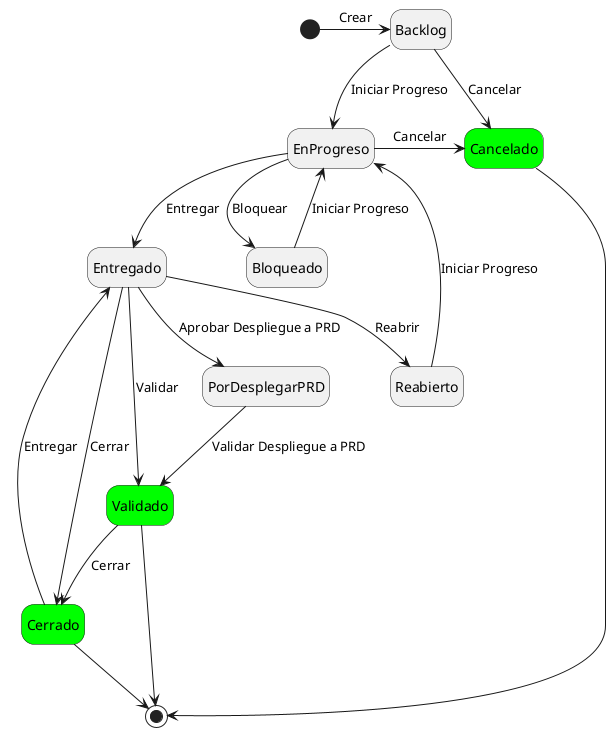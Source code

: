 @startuml
hide empty description

[*] -right-> Backlog : Crear
Backlog --> Cancelado : Cancelar
Backlog --> EnProgreso : Iniciar Progreso
EnProgreso --> Entregado : Entregar
Entregado --> Reabierto : Reabrir
Reabierto --> EnProgreso : Iniciar Progreso
EnProgreso -right-> Cancelado : Cancelar
EnProgreso --> Bloqueado : Bloquear
Bloqueado --> EnProgreso : Iniciar Progreso
Entregado --> Validado : Validar
Validado --> Cerrado : Cerrar
Entregado --> Cerrado : Cerrar
Entregado --> PorDesplegarPRD : Aprobar Despliegue a PRD
PorDesplegarPRD --> Validado : Validar Despliegue a PRD
Cerrado --> Entregado : Entregar


state Validado #lime
state Cerrado #lime
state Cancelado #lime

Validado --> [*]
Cerrado --> [*]
Cancelado --> [*]

@enduml